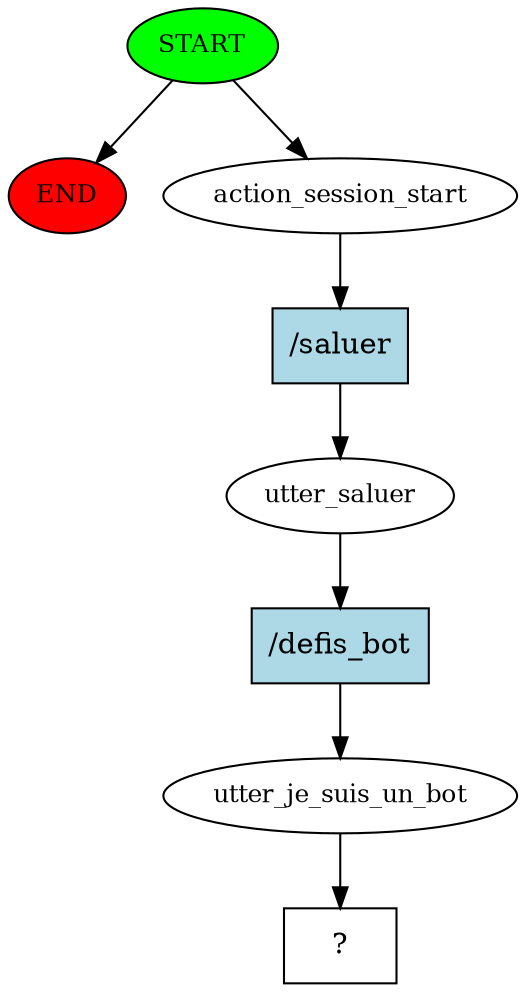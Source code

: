 digraph  {
0 [class="start active", fillcolor=green, fontsize=12, label=START, style=filled];
"-1" [class=end, fillcolor=red, fontsize=12, label=END, style=filled];
1 [class=active, fontsize=12, label=action_session_start];
2 [class=active, fontsize=12, label=utter_saluer];
3 [class=active, fontsize=12, label=utter_je_suis_un_bot];
4 [class="intent dashed active", label="  ?  ", shape=rect];
5 [class="intent active", fillcolor=lightblue, label="/saluer", shape=rect, style=filled];
6 [class="intent active", fillcolor=lightblue, label="/defis_bot", shape=rect, style=filled];
0 -> "-1"  [class="", key=NONE, label=""];
0 -> 1  [class=active, key=NONE, label=""];
1 -> 5  [class=active, key=0];
2 -> 6  [class=active, key=0];
3 -> 4  [class=active, key=NONE, label=""];
5 -> 2  [class=active, key=0];
6 -> 3  [class=active, key=0];
}
